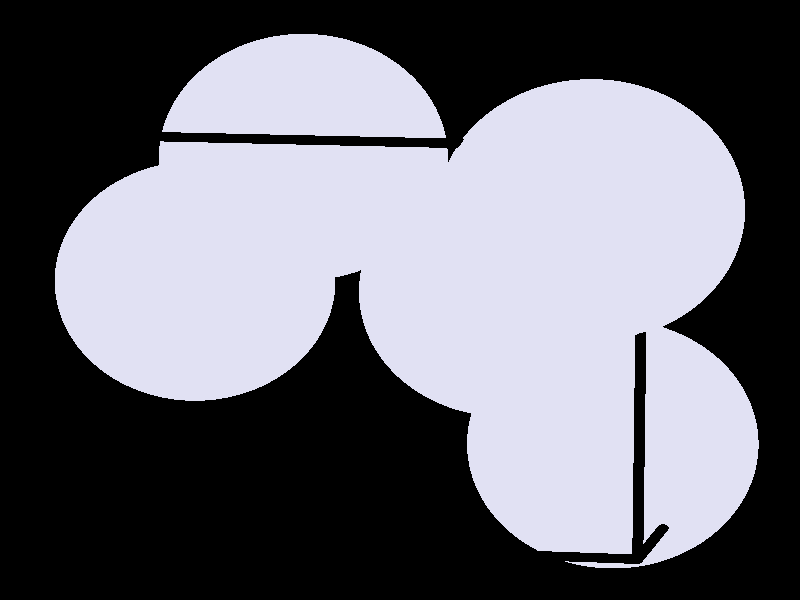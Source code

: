 #include "colors.inc"
#include "finish.inc"

global_settings {assumed_gamma 1 max_trace_level 6}
background {color White transmit 1.0}
camera {perspective
  right -7.17*x up 6.30*y
  direction 50.00*z
  location <0,0,50.00> look_at <0,0,0>}


light_source {<  2.00,   3.00,  40.00> color White
  area_light <0.70, 0, 0>, <0, 0.70, 0>, 3, 3
  adaptive 1 jitter}
// no fog
#declare simple = finish {phong 0.7}
#declare pale = finish {ambient 0.5 diffuse 0.85 roughness 0.001 specular 0.200 }
#declare intermediate = finish {ambient 0.3 diffuse 0.6 specular 0.1 roughness 0.04}
#declare vmd = finish {ambient 0.0 diffuse 0.65 phong 0.1 phong_size 40.0 specular 0.5 }
#declare jmol = finish {ambient 0.2 diffuse 0.6 specular 1 roughness 0.001 metallic}
#declare ase2 = finish {ambient 0.05 brilliance 3 diffuse 0.6 metallic specular 0.7 roughness 0.04 reflection 0.15}
#declare ase3 = finish {ambient 0.15 brilliance 2 diffuse 0.6 metallic specular 1.0 roughness 0.001 reflection 0.0}
#declare glass = finish {ambient 0.05 diffuse 0.3 specular 1.0 roughness 0.001}
#declare glass2 = finish {ambient 0.01 diffuse 0.3 specular 1.0 reflection 0.25 roughness 0.001}
#declare Rcell = 0.050;
#declare Rbond = 0.100;

#macro atom(LOC, R, COL, TRANS, FIN)
  sphere{LOC, R texture{pigment{color COL transmit TRANS} finish{FIN}}}
#end
#macro constrain(LOC, R, COL, TRANS FIN)
union{torus{R, Rcell rotate 45*z texture{pigment{color COL transmit TRANS} finish{FIN}}}
     torus{R, Rcell rotate -45*z texture{pigment{color COL transmit TRANS} finish{FIN}}}
     translate LOC}
#end

cylinder {< -3.37,  -2.58,  -1.72>, < -2.51,  -1.86,  -6.20>, Rcell pigment {Black}}
cylinder {< -3.36,   1.78,  -1.02>, < -2.50,   2.50,  -5.50>, Rcell pigment {Black}}
cylinder {<  2.18,   1.60,   0.01>, <  3.03,   2.32,  -4.47>, Rcell pigment {Black}}
cylinder {<  2.16,  -2.76,  -0.69>, <  3.02,  -2.04,  -5.17>, Rcell pigment {Black}}
cylinder {< -3.37,  -2.58,  -1.72>, < -3.36,   1.78,  -1.02>, Rcell pigment {Black}}
cylinder {< -2.51,  -1.86,  -6.20>, < -2.50,   2.50,  -5.50>, Rcell pigment {Black}}
cylinder {<  3.02,  -2.04,  -5.17>, <  3.03,   2.32,  -4.47>, Rcell pigment {Black}}
cylinder {<  2.16,  -2.76,  -0.69>, <  2.18,   1.60,   0.01>, Rcell pigment {Black}}
cylinder {< -3.37,  -2.58,  -1.72>, <  2.16,  -2.76,  -0.69>, Rcell pigment {Black}}
cylinder {< -2.51,  -1.86,  -6.20>, <  3.02,  -2.04,  -5.17>, Rcell pigment {Black}}
cylinder {< -2.50,   2.50,  -5.50>, <  3.03,   2.32,  -4.47>, Rcell pigment {Black}}
cylinder {< -3.36,   1.78,  -1.02>, <  2.18,   1.60,   0.01>, Rcell pigment {Black}}
atom(< -0.93,   1.61,  -3.71>, 1.39, rgb <0.75, 0.75, 0.90>, 0.0, ase2) // #0
atom(<  2.03,  -1.61,  -3.25>, 1.39, rgb <0.75, 0.75, 0.90>, 0.0, ase2) // #1
atom(< -2.03,   0.22,  -5.29>, 1.39, rgb <0.75, 0.75, 0.90>, 0.0, ase2) // #2
atom(<  1.73,   0.95,  -0.48>, 1.39, rgb <0.75, 0.75, 0.90>, 0.0, ase2) // #3
atom(<  1.00,   0.09,  -2.93>, 1.39, rgb <0.75, 0.75, 0.90>, 0.0, ase2) // #4

// no constraints
